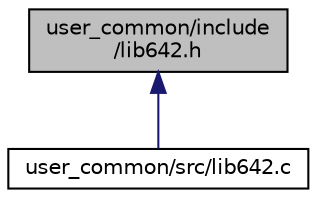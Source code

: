 digraph "user_common/include/lib642.h"
{
 // LATEX_PDF_SIZE
  edge [fontname="Helvetica",fontsize="10",labelfontname="Helvetica",labelfontsize="10"];
  node [fontname="Helvetica",fontsize="10",shape=record];
  Node1 [label="user_common/include\l/lib642.h",height=0.2,width=0.4,color="black", fillcolor="grey75", style="filled", fontcolor="black",tooltip="custom functions for user programs and threading"];
  Node1 -> Node2 [dir="back",color="midnightblue",fontsize="10",style="solid",fontname="Helvetica"];
  Node2 [label="user_common/src/lib642.c",height=0.2,width=0.4,color="black", fillcolor="white", style="filled",URL="$lib642_8c.html",tooltip="custom functions for user programs and threading"];
}
